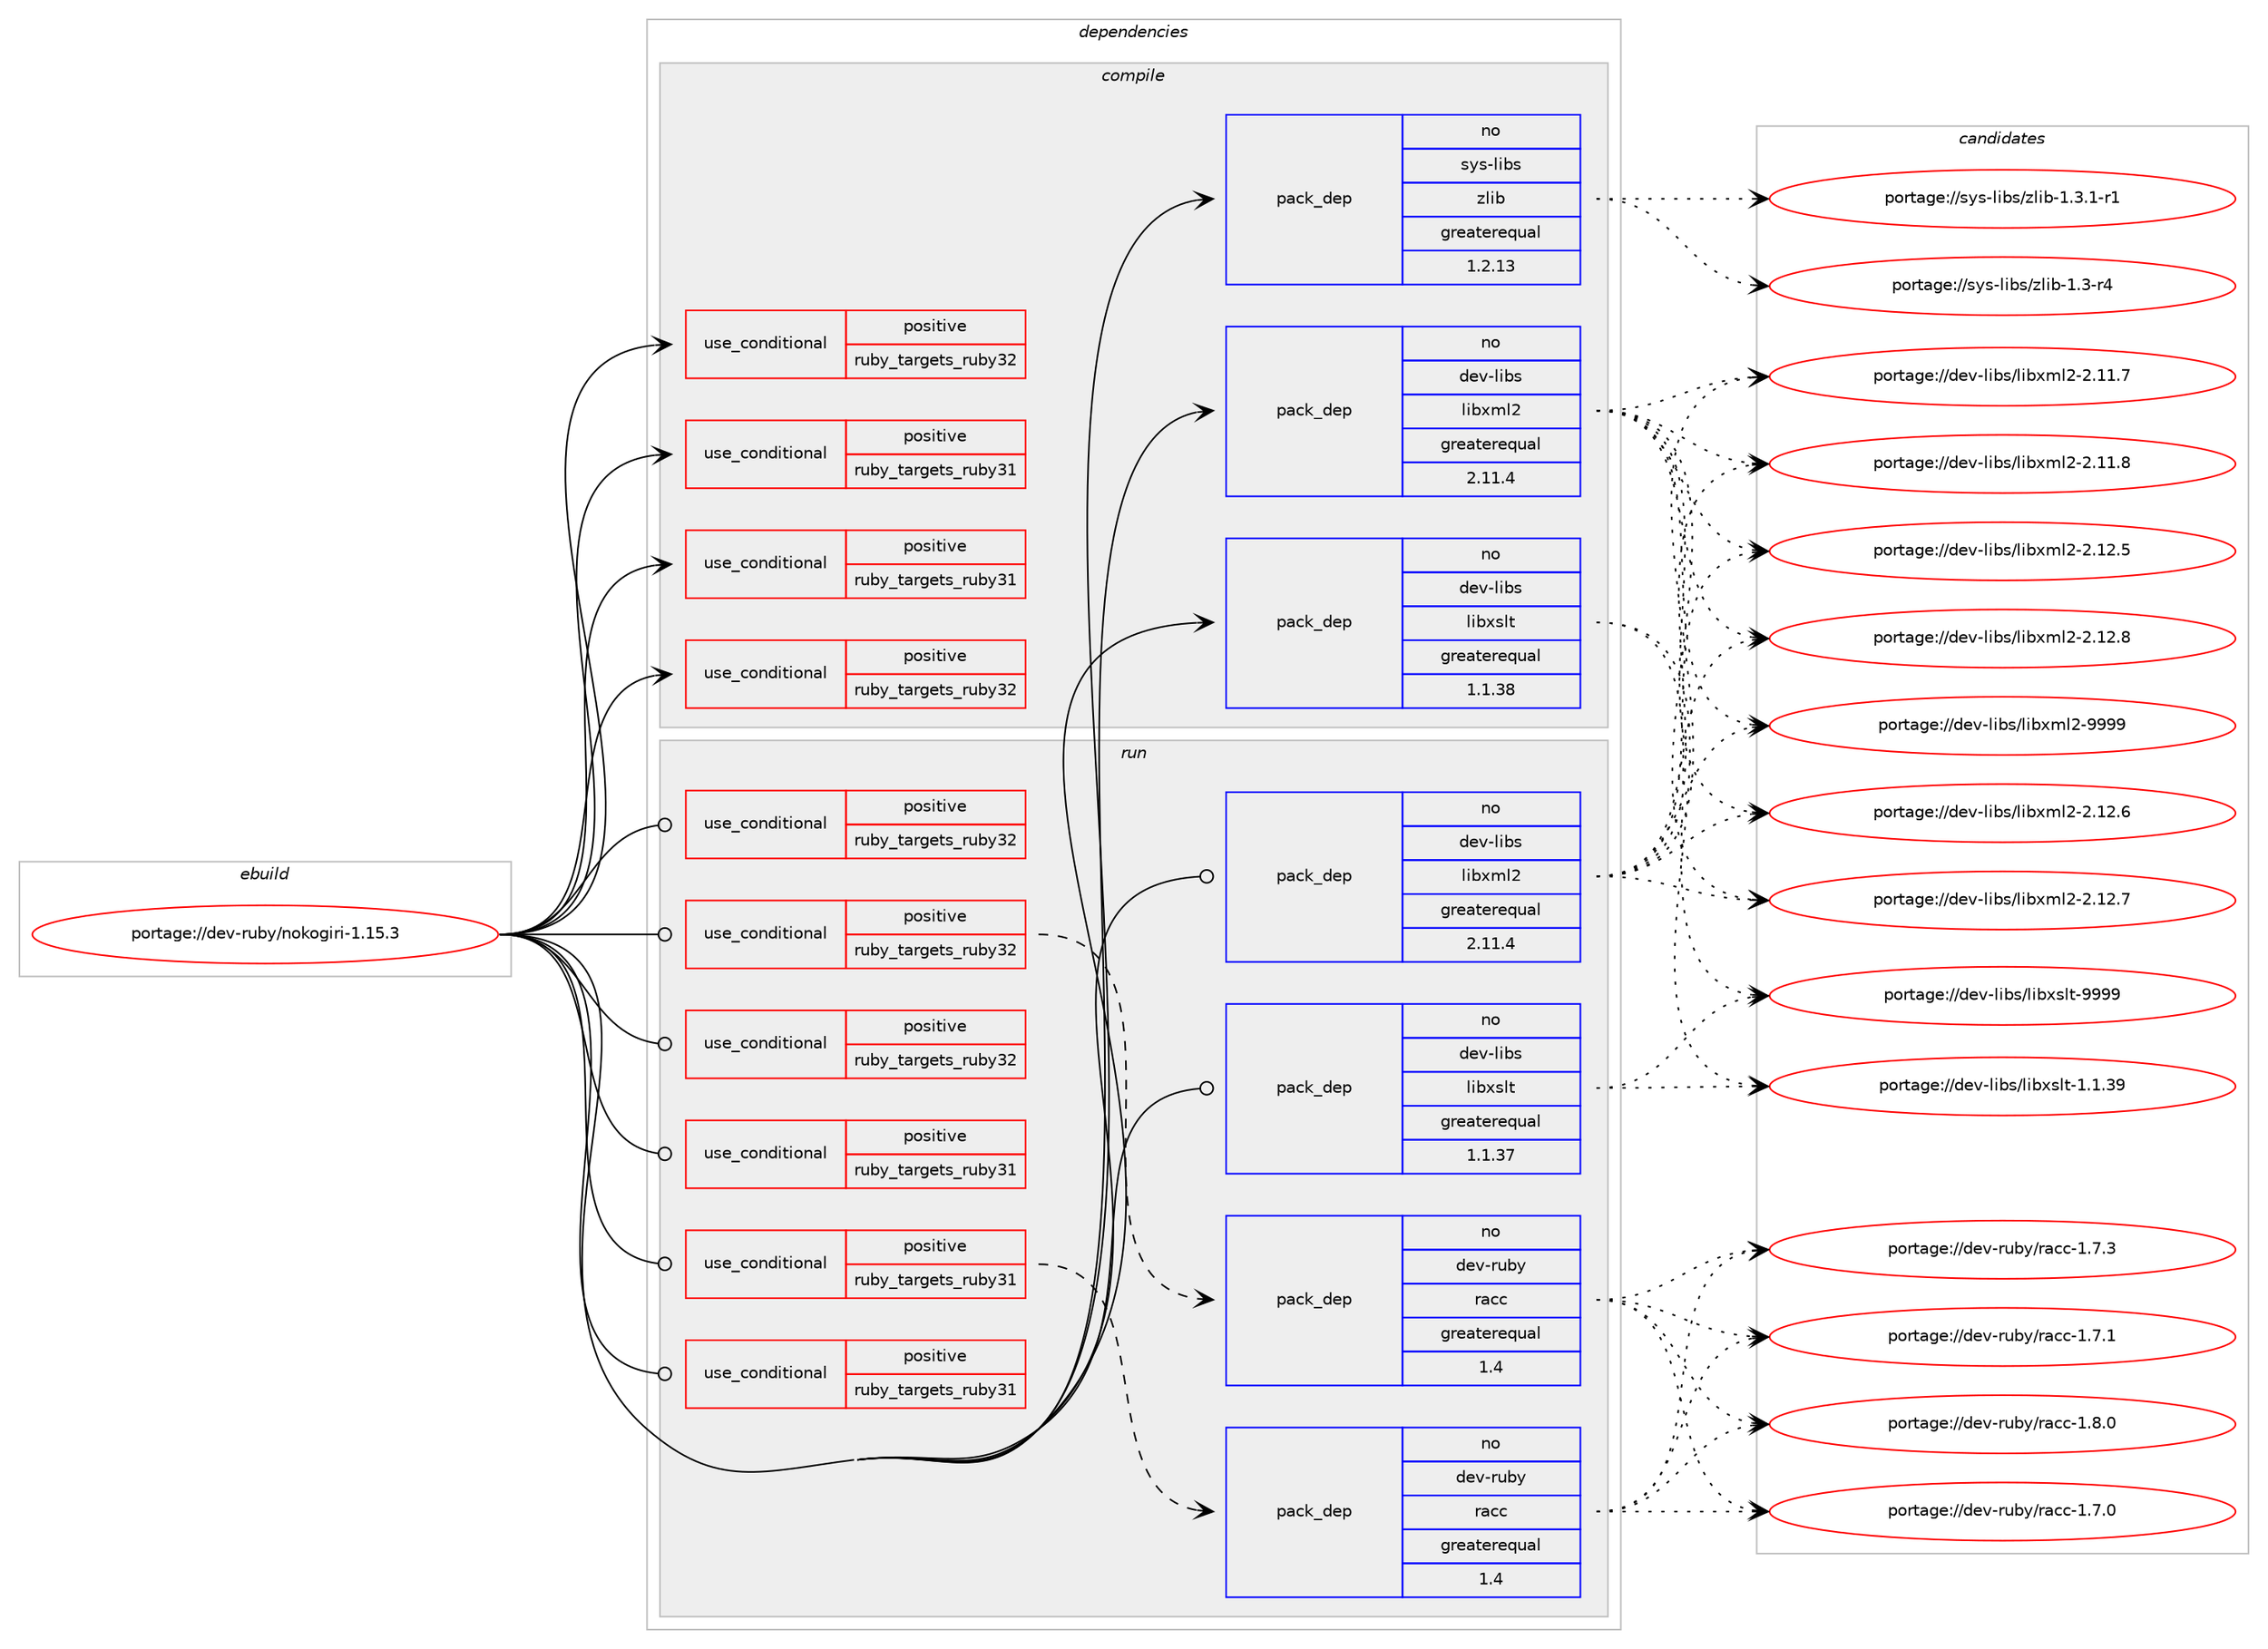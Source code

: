 digraph prolog {

# *************
# Graph options
# *************

newrank=true;
concentrate=true;
compound=true;
graph [rankdir=LR,fontname=Helvetica,fontsize=10,ranksep=1.5];#, ranksep=2.5, nodesep=0.2];
edge  [arrowhead=vee];
node  [fontname=Helvetica,fontsize=10];

# **********
# The ebuild
# **********

subgraph cluster_leftcol {
color=gray;
rank=same;
label=<<i>ebuild</i>>;
id [label="portage://dev-ruby/nokogiri-1.15.3", color=red, width=4, href="../dev-ruby/nokogiri-1.15.3.svg"];
}

# ****************
# The dependencies
# ****************

subgraph cluster_midcol {
color=gray;
label=<<i>dependencies</i>>;
subgraph cluster_compile {
fillcolor="#eeeeee";
style=filled;
label=<<i>compile</i>>;
subgraph cond50472 {
dependency98219 [label=<<TABLE BORDER="0" CELLBORDER="1" CELLSPACING="0" CELLPADDING="4"><TR><TD ROWSPAN="3" CELLPADDING="10">use_conditional</TD></TR><TR><TD>positive</TD></TR><TR><TD>ruby_targets_ruby31</TD></TR></TABLE>>, shape=none, color=red];
# *** BEGIN UNKNOWN DEPENDENCY TYPE (TODO) ***
# dependency98219 -> package_dependency(portage://dev-ruby/nokogiri-1.15.3,install,no,dev-lang,ruby,none,[,,],[slot(3.1)],[])
# *** END UNKNOWN DEPENDENCY TYPE (TODO) ***

}
id:e -> dependency98219:w [weight=20,style="solid",arrowhead="vee"];
subgraph cond50473 {
dependency98220 [label=<<TABLE BORDER="0" CELLBORDER="1" CELLSPACING="0" CELLPADDING="4"><TR><TD ROWSPAN="3" CELLPADDING="10">use_conditional</TD></TR><TR><TD>positive</TD></TR><TR><TD>ruby_targets_ruby31</TD></TR></TABLE>>, shape=none, color=red];
# *** BEGIN UNKNOWN DEPENDENCY TYPE (TODO) ***
# dependency98220 -> package_dependency(portage://dev-ruby/nokogiri-1.15.3,install,no,virtual,rubygems,none,[,,],[],[use(enable(ruby_targets_ruby31),negative)])
# *** END UNKNOWN DEPENDENCY TYPE (TODO) ***

}
id:e -> dependency98220:w [weight=20,style="solid",arrowhead="vee"];
subgraph cond50474 {
dependency98221 [label=<<TABLE BORDER="0" CELLBORDER="1" CELLSPACING="0" CELLPADDING="4"><TR><TD ROWSPAN="3" CELLPADDING="10">use_conditional</TD></TR><TR><TD>positive</TD></TR><TR><TD>ruby_targets_ruby32</TD></TR></TABLE>>, shape=none, color=red];
# *** BEGIN UNKNOWN DEPENDENCY TYPE (TODO) ***
# dependency98221 -> package_dependency(portage://dev-ruby/nokogiri-1.15.3,install,no,dev-lang,ruby,none,[,,],[slot(3.2)],[])
# *** END UNKNOWN DEPENDENCY TYPE (TODO) ***

}
id:e -> dependency98221:w [weight=20,style="solid",arrowhead="vee"];
subgraph cond50475 {
dependency98222 [label=<<TABLE BORDER="0" CELLBORDER="1" CELLSPACING="0" CELLPADDING="4"><TR><TD ROWSPAN="3" CELLPADDING="10">use_conditional</TD></TR><TR><TD>positive</TD></TR><TR><TD>ruby_targets_ruby32</TD></TR></TABLE>>, shape=none, color=red];
# *** BEGIN UNKNOWN DEPENDENCY TYPE (TODO) ***
# dependency98222 -> package_dependency(portage://dev-ruby/nokogiri-1.15.3,install,no,virtual,rubygems,none,[,,],[],[use(enable(ruby_targets_ruby32),negative)])
# *** END UNKNOWN DEPENDENCY TYPE (TODO) ***

}
id:e -> dependency98222:w [weight=20,style="solid",arrowhead="vee"];
subgraph pack46439 {
dependency98223 [label=<<TABLE BORDER="0" CELLBORDER="1" CELLSPACING="0" CELLPADDING="4" WIDTH="220"><TR><TD ROWSPAN="6" CELLPADDING="30">pack_dep</TD></TR><TR><TD WIDTH="110">no</TD></TR><TR><TD>dev-libs</TD></TR><TR><TD>libxml2</TD></TR><TR><TD>greaterequal</TD></TR><TR><TD>2.11.4</TD></TR></TABLE>>, shape=none, color=blue];
}
id:e -> dependency98223:w [weight=20,style="solid",arrowhead="vee"];
subgraph pack46440 {
dependency98224 [label=<<TABLE BORDER="0" CELLBORDER="1" CELLSPACING="0" CELLPADDING="4" WIDTH="220"><TR><TD ROWSPAN="6" CELLPADDING="30">pack_dep</TD></TR><TR><TD WIDTH="110">no</TD></TR><TR><TD>dev-libs</TD></TR><TR><TD>libxslt</TD></TR><TR><TD>greaterequal</TD></TR><TR><TD>1.1.38</TD></TR></TABLE>>, shape=none, color=blue];
}
id:e -> dependency98224:w [weight=20,style="solid",arrowhead="vee"];
subgraph pack46441 {
dependency98225 [label=<<TABLE BORDER="0" CELLBORDER="1" CELLSPACING="0" CELLPADDING="4" WIDTH="220"><TR><TD ROWSPAN="6" CELLPADDING="30">pack_dep</TD></TR><TR><TD WIDTH="110">no</TD></TR><TR><TD>sys-libs</TD></TR><TR><TD>zlib</TD></TR><TR><TD>greaterequal</TD></TR><TR><TD>1.2.13</TD></TR></TABLE>>, shape=none, color=blue];
}
id:e -> dependency98225:w [weight=20,style="solid",arrowhead="vee"];
# *** BEGIN UNKNOWN DEPENDENCY TYPE (TODO) ***
# id -> package_dependency(portage://dev-ruby/nokogiri-1.15.3,install,no,virtual,libiconv,none,[,,],[],[])
# *** END UNKNOWN DEPENDENCY TYPE (TODO) ***

}
subgraph cluster_compileandrun {
fillcolor="#eeeeee";
style=filled;
label=<<i>compile and run</i>>;
}
subgraph cluster_run {
fillcolor="#eeeeee";
style=filled;
label=<<i>run</i>>;
subgraph cond50476 {
dependency98226 [label=<<TABLE BORDER="0" CELLBORDER="1" CELLSPACING="0" CELLPADDING="4"><TR><TD ROWSPAN="3" CELLPADDING="10">use_conditional</TD></TR><TR><TD>positive</TD></TR><TR><TD>ruby_targets_ruby31</TD></TR></TABLE>>, shape=none, color=red];
# *** BEGIN UNKNOWN DEPENDENCY TYPE (TODO) ***
# dependency98226 -> package_dependency(portage://dev-ruby/nokogiri-1.15.3,run,no,dev-lang,ruby,none,[,,],[slot(3.1)],[])
# *** END UNKNOWN DEPENDENCY TYPE (TODO) ***

}
id:e -> dependency98226:w [weight=20,style="solid",arrowhead="odot"];
subgraph cond50477 {
dependency98227 [label=<<TABLE BORDER="0" CELLBORDER="1" CELLSPACING="0" CELLPADDING="4"><TR><TD ROWSPAN="3" CELLPADDING="10">use_conditional</TD></TR><TR><TD>positive</TD></TR><TR><TD>ruby_targets_ruby31</TD></TR></TABLE>>, shape=none, color=red];
subgraph pack46442 {
dependency98228 [label=<<TABLE BORDER="0" CELLBORDER="1" CELLSPACING="0" CELLPADDING="4" WIDTH="220"><TR><TD ROWSPAN="6" CELLPADDING="30">pack_dep</TD></TR><TR><TD WIDTH="110">no</TD></TR><TR><TD>dev-ruby</TD></TR><TR><TD>racc</TD></TR><TR><TD>greaterequal</TD></TR><TR><TD>1.4</TD></TR></TABLE>>, shape=none, color=blue];
}
dependency98227:e -> dependency98228:w [weight=20,style="dashed",arrowhead="vee"];
}
id:e -> dependency98227:w [weight=20,style="solid",arrowhead="odot"];
subgraph cond50478 {
dependency98229 [label=<<TABLE BORDER="0" CELLBORDER="1" CELLSPACING="0" CELLPADDING="4"><TR><TD ROWSPAN="3" CELLPADDING="10">use_conditional</TD></TR><TR><TD>positive</TD></TR><TR><TD>ruby_targets_ruby31</TD></TR></TABLE>>, shape=none, color=red];
# *** BEGIN UNKNOWN DEPENDENCY TYPE (TODO) ***
# dependency98229 -> package_dependency(portage://dev-ruby/nokogiri-1.15.3,run,no,virtual,rubygems,none,[,,],[],[use(enable(ruby_targets_ruby31),negative)])
# *** END UNKNOWN DEPENDENCY TYPE (TODO) ***

}
id:e -> dependency98229:w [weight=20,style="solid",arrowhead="odot"];
subgraph cond50479 {
dependency98230 [label=<<TABLE BORDER="0" CELLBORDER="1" CELLSPACING="0" CELLPADDING="4"><TR><TD ROWSPAN="3" CELLPADDING="10">use_conditional</TD></TR><TR><TD>positive</TD></TR><TR><TD>ruby_targets_ruby32</TD></TR></TABLE>>, shape=none, color=red];
# *** BEGIN UNKNOWN DEPENDENCY TYPE (TODO) ***
# dependency98230 -> package_dependency(portage://dev-ruby/nokogiri-1.15.3,run,no,dev-lang,ruby,none,[,,],[slot(3.2)],[])
# *** END UNKNOWN DEPENDENCY TYPE (TODO) ***

}
id:e -> dependency98230:w [weight=20,style="solid",arrowhead="odot"];
subgraph cond50480 {
dependency98231 [label=<<TABLE BORDER="0" CELLBORDER="1" CELLSPACING="0" CELLPADDING="4"><TR><TD ROWSPAN="3" CELLPADDING="10">use_conditional</TD></TR><TR><TD>positive</TD></TR><TR><TD>ruby_targets_ruby32</TD></TR></TABLE>>, shape=none, color=red];
subgraph pack46443 {
dependency98232 [label=<<TABLE BORDER="0" CELLBORDER="1" CELLSPACING="0" CELLPADDING="4" WIDTH="220"><TR><TD ROWSPAN="6" CELLPADDING="30">pack_dep</TD></TR><TR><TD WIDTH="110">no</TD></TR><TR><TD>dev-ruby</TD></TR><TR><TD>racc</TD></TR><TR><TD>greaterequal</TD></TR><TR><TD>1.4</TD></TR></TABLE>>, shape=none, color=blue];
}
dependency98231:e -> dependency98232:w [weight=20,style="dashed",arrowhead="vee"];
}
id:e -> dependency98231:w [weight=20,style="solid",arrowhead="odot"];
subgraph cond50481 {
dependency98233 [label=<<TABLE BORDER="0" CELLBORDER="1" CELLSPACING="0" CELLPADDING="4"><TR><TD ROWSPAN="3" CELLPADDING="10">use_conditional</TD></TR><TR><TD>positive</TD></TR><TR><TD>ruby_targets_ruby32</TD></TR></TABLE>>, shape=none, color=red];
# *** BEGIN UNKNOWN DEPENDENCY TYPE (TODO) ***
# dependency98233 -> package_dependency(portage://dev-ruby/nokogiri-1.15.3,run,no,virtual,rubygems,none,[,,],[],[use(enable(ruby_targets_ruby32),negative)])
# *** END UNKNOWN DEPENDENCY TYPE (TODO) ***

}
id:e -> dependency98233:w [weight=20,style="solid",arrowhead="odot"];
subgraph pack46444 {
dependency98234 [label=<<TABLE BORDER="0" CELLBORDER="1" CELLSPACING="0" CELLPADDING="4" WIDTH="220"><TR><TD ROWSPAN="6" CELLPADDING="30">pack_dep</TD></TR><TR><TD WIDTH="110">no</TD></TR><TR><TD>dev-libs</TD></TR><TR><TD>libxml2</TD></TR><TR><TD>greaterequal</TD></TR><TR><TD>2.11.4</TD></TR></TABLE>>, shape=none, color=blue];
}
id:e -> dependency98234:w [weight=20,style="solid",arrowhead="odot"];
subgraph pack46445 {
dependency98235 [label=<<TABLE BORDER="0" CELLBORDER="1" CELLSPACING="0" CELLPADDING="4" WIDTH="220"><TR><TD ROWSPAN="6" CELLPADDING="30">pack_dep</TD></TR><TR><TD WIDTH="110">no</TD></TR><TR><TD>dev-libs</TD></TR><TR><TD>libxslt</TD></TR><TR><TD>greaterequal</TD></TR><TR><TD>1.1.37</TD></TR></TABLE>>, shape=none, color=blue];
}
id:e -> dependency98235:w [weight=20,style="solid",arrowhead="odot"];
# *** BEGIN UNKNOWN DEPENDENCY TYPE (TODO) ***
# id -> package_dependency(portage://dev-ruby/nokogiri-1.15.3,run,no,sys-libs,zlib,none,[,,],[],[])
# *** END UNKNOWN DEPENDENCY TYPE (TODO) ***

# *** BEGIN UNKNOWN DEPENDENCY TYPE (TODO) ***
# id -> package_dependency(portage://dev-ruby/nokogiri-1.15.3,run,no,virtual,libiconv,none,[,,],[],[])
# *** END UNKNOWN DEPENDENCY TYPE (TODO) ***

}
}

# **************
# The candidates
# **************

subgraph cluster_choices {
rank=same;
color=gray;
label=<<i>candidates</i>>;

subgraph choice46439 {
color=black;
nodesep=1;
choice100101118451081059811547108105981201091085045504649494655 [label="portage://dev-libs/libxml2-2.11.7", color=red, width=4,href="../dev-libs/libxml2-2.11.7.svg"];
choice100101118451081059811547108105981201091085045504649494656 [label="portage://dev-libs/libxml2-2.11.8", color=red, width=4,href="../dev-libs/libxml2-2.11.8.svg"];
choice100101118451081059811547108105981201091085045504649504653 [label="portage://dev-libs/libxml2-2.12.5", color=red, width=4,href="../dev-libs/libxml2-2.12.5.svg"];
choice100101118451081059811547108105981201091085045504649504654 [label="portage://dev-libs/libxml2-2.12.6", color=red, width=4,href="../dev-libs/libxml2-2.12.6.svg"];
choice100101118451081059811547108105981201091085045504649504655 [label="portage://dev-libs/libxml2-2.12.7", color=red, width=4,href="../dev-libs/libxml2-2.12.7.svg"];
choice100101118451081059811547108105981201091085045504649504656 [label="portage://dev-libs/libxml2-2.12.8", color=red, width=4,href="../dev-libs/libxml2-2.12.8.svg"];
choice10010111845108105981154710810598120109108504557575757 [label="portage://dev-libs/libxml2-9999", color=red, width=4,href="../dev-libs/libxml2-9999.svg"];
dependency98223:e -> choice100101118451081059811547108105981201091085045504649494655:w [style=dotted,weight="100"];
dependency98223:e -> choice100101118451081059811547108105981201091085045504649494656:w [style=dotted,weight="100"];
dependency98223:e -> choice100101118451081059811547108105981201091085045504649504653:w [style=dotted,weight="100"];
dependency98223:e -> choice100101118451081059811547108105981201091085045504649504654:w [style=dotted,weight="100"];
dependency98223:e -> choice100101118451081059811547108105981201091085045504649504655:w [style=dotted,weight="100"];
dependency98223:e -> choice100101118451081059811547108105981201091085045504649504656:w [style=dotted,weight="100"];
dependency98223:e -> choice10010111845108105981154710810598120109108504557575757:w [style=dotted,weight="100"];
}
subgraph choice46440 {
color=black;
nodesep=1;
choice1001011184510810598115471081059812011510811645494649465157 [label="portage://dev-libs/libxslt-1.1.39", color=red, width=4,href="../dev-libs/libxslt-1.1.39.svg"];
choice100101118451081059811547108105981201151081164557575757 [label="portage://dev-libs/libxslt-9999", color=red, width=4,href="../dev-libs/libxslt-9999.svg"];
dependency98224:e -> choice1001011184510810598115471081059812011510811645494649465157:w [style=dotted,weight="100"];
dependency98224:e -> choice100101118451081059811547108105981201151081164557575757:w [style=dotted,weight="100"];
}
subgraph choice46441 {
color=black;
nodesep=1;
choice11512111545108105981154712210810598454946514511452 [label="portage://sys-libs/zlib-1.3-r4", color=red, width=4,href="../sys-libs/zlib-1.3-r4.svg"];
choice115121115451081059811547122108105984549465146494511449 [label="portage://sys-libs/zlib-1.3.1-r1", color=red, width=4,href="../sys-libs/zlib-1.3.1-r1.svg"];
dependency98225:e -> choice11512111545108105981154712210810598454946514511452:w [style=dotted,weight="100"];
dependency98225:e -> choice115121115451081059811547122108105984549465146494511449:w [style=dotted,weight="100"];
}
subgraph choice46442 {
color=black;
nodesep=1;
choice100101118451141179812147114979999454946554648 [label="portage://dev-ruby/racc-1.7.0", color=red, width=4,href="../dev-ruby/racc-1.7.0.svg"];
choice100101118451141179812147114979999454946554649 [label="portage://dev-ruby/racc-1.7.1", color=red, width=4,href="../dev-ruby/racc-1.7.1.svg"];
choice100101118451141179812147114979999454946554651 [label="portage://dev-ruby/racc-1.7.3", color=red, width=4,href="../dev-ruby/racc-1.7.3.svg"];
choice100101118451141179812147114979999454946564648 [label="portage://dev-ruby/racc-1.8.0", color=red, width=4,href="../dev-ruby/racc-1.8.0.svg"];
dependency98228:e -> choice100101118451141179812147114979999454946554648:w [style=dotted,weight="100"];
dependency98228:e -> choice100101118451141179812147114979999454946554649:w [style=dotted,weight="100"];
dependency98228:e -> choice100101118451141179812147114979999454946554651:w [style=dotted,weight="100"];
dependency98228:e -> choice100101118451141179812147114979999454946564648:w [style=dotted,weight="100"];
}
subgraph choice46443 {
color=black;
nodesep=1;
choice100101118451141179812147114979999454946554648 [label="portage://dev-ruby/racc-1.7.0", color=red, width=4,href="../dev-ruby/racc-1.7.0.svg"];
choice100101118451141179812147114979999454946554649 [label="portage://dev-ruby/racc-1.7.1", color=red, width=4,href="../dev-ruby/racc-1.7.1.svg"];
choice100101118451141179812147114979999454946554651 [label="portage://dev-ruby/racc-1.7.3", color=red, width=4,href="../dev-ruby/racc-1.7.3.svg"];
choice100101118451141179812147114979999454946564648 [label="portage://dev-ruby/racc-1.8.0", color=red, width=4,href="../dev-ruby/racc-1.8.0.svg"];
dependency98232:e -> choice100101118451141179812147114979999454946554648:w [style=dotted,weight="100"];
dependency98232:e -> choice100101118451141179812147114979999454946554649:w [style=dotted,weight="100"];
dependency98232:e -> choice100101118451141179812147114979999454946554651:w [style=dotted,weight="100"];
dependency98232:e -> choice100101118451141179812147114979999454946564648:w [style=dotted,weight="100"];
}
subgraph choice46444 {
color=black;
nodesep=1;
choice100101118451081059811547108105981201091085045504649494655 [label="portage://dev-libs/libxml2-2.11.7", color=red, width=4,href="../dev-libs/libxml2-2.11.7.svg"];
choice100101118451081059811547108105981201091085045504649494656 [label="portage://dev-libs/libxml2-2.11.8", color=red, width=4,href="../dev-libs/libxml2-2.11.8.svg"];
choice100101118451081059811547108105981201091085045504649504653 [label="portage://dev-libs/libxml2-2.12.5", color=red, width=4,href="../dev-libs/libxml2-2.12.5.svg"];
choice100101118451081059811547108105981201091085045504649504654 [label="portage://dev-libs/libxml2-2.12.6", color=red, width=4,href="../dev-libs/libxml2-2.12.6.svg"];
choice100101118451081059811547108105981201091085045504649504655 [label="portage://dev-libs/libxml2-2.12.7", color=red, width=4,href="../dev-libs/libxml2-2.12.7.svg"];
choice100101118451081059811547108105981201091085045504649504656 [label="portage://dev-libs/libxml2-2.12.8", color=red, width=4,href="../dev-libs/libxml2-2.12.8.svg"];
choice10010111845108105981154710810598120109108504557575757 [label="portage://dev-libs/libxml2-9999", color=red, width=4,href="../dev-libs/libxml2-9999.svg"];
dependency98234:e -> choice100101118451081059811547108105981201091085045504649494655:w [style=dotted,weight="100"];
dependency98234:e -> choice100101118451081059811547108105981201091085045504649494656:w [style=dotted,weight="100"];
dependency98234:e -> choice100101118451081059811547108105981201091085045504649504653:w [style=dotted,weight="100"];
dependency98234:e -> choice100101118451081059811547108105981201091085045504649504654:w [style=dotted,weight="100"];
dependency98234:e -> choice100101118451081059811547108105981201091085045504649504655:w [style=dotted,weight="100"];
dependency98234:e -> choice100101118451081059811547108105981201091085045504649504656:w [style=dotted,weight="100"];
dependency98234:e -> choice10010111845108105981154710810598120109108504557575757:w [style=dotted,weight="100"];
}
subgraph choice46445 {
color=black;
nodesep=1;
choice1001011184510810598115471081059812011510811645494649465157 [label="portage://dev-libs/libxslt-1.1.39", color=red, width=4,href="../dev-libs/libxslt-1.1.39.svg"];
choice100101118451081059811547108105981201151081164557575757 [label="portage://dev-libs/libxslt-9999", color=red, width=4,href="../dev-libs/libxslt-9999.svg"];
dependency98235:e -> choice1001011184510810598115471081059812011510811645494649465157:w [style=dotted,weight="100"];
dependency98235:e -> choice100101118451081059811547108105981201151081164557575757:w [style=dotted,weight="100"];
}
}

}
